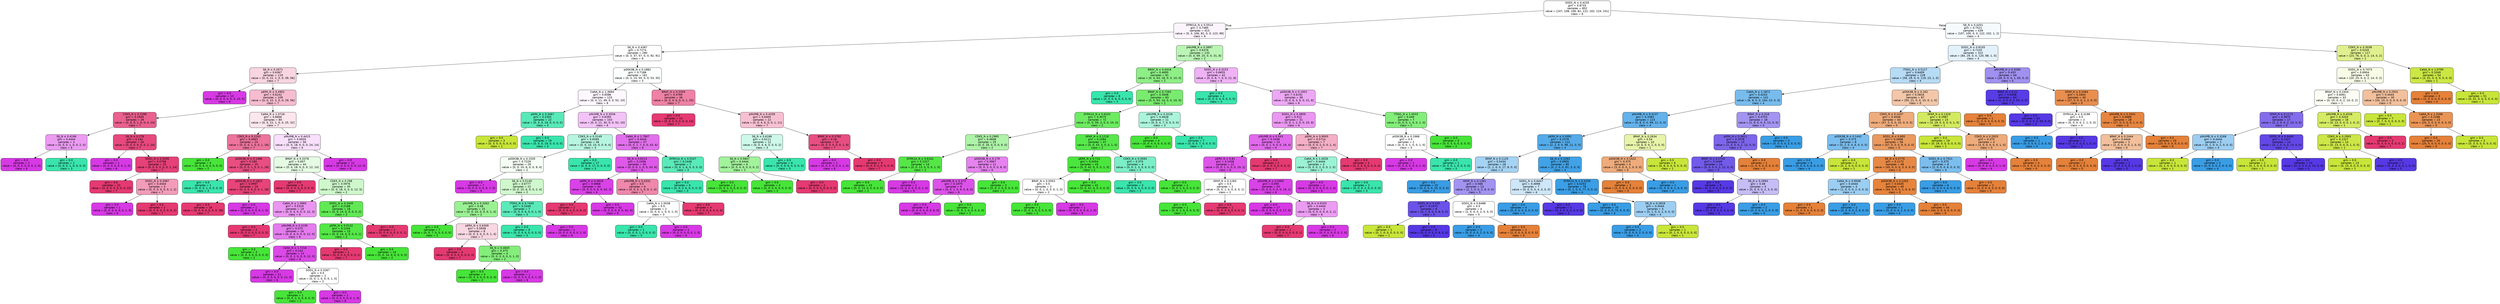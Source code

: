 digraph Tree {
node [shape=box, style="filled, rounded", color="black", fontname=helvetica] ;
edge [fontname=helvetica] ;
0 [label=<SOD1_N &le; 0.4235<br/>gini = 0.8733<br/>samples = 852<br/>value = [107, 108, 106, 82, 122, 102, 124, 101]<br/>class = 6>, fillcolor="#d739e501"] ;
1 [label=<DYRK1A_N &le; 0.5514<br/>gini = 0.7485<br/>samples = 413<br/>value = [0, 3, 106, 82, 0, 0, 123, 99]<br/>class = 6>, fillcolor="#d739e50e"] ;
0 -> 1 [labeldistance=2.5, labelangle=45, headlabel="True"] ;
2 [label=<S6_N &le; 0.4367<br/>gini = 0.7274<br/>samples = 280<br/>value = [0, 3, 37, 57, 0, 0, 92, 91]<br/>class = 6>, fillcolor="#d739e501"] ;
1 -> 2 ;
3 [label=<S6_N &le; 0.2671<br/>gini = 0.6367<br/>samples = 119<br/>value = [0, 0, 22, 2, 0, 0, 39, 56]<br/>class = 7>, fillcolor="#e5397236"] ;
2 -> 3 ;
4 [label=<gini = 0.0<br/>samples = 10<br/>value = [0, 0, 0, 0, 0, 0, 10, 0]<br/>class = 6>, fillcolor="#d739e5ff"] ;
3 -> 4 ;
5 [label=<pERK_N &le; 0.4902<br/>gini = 0.6242<br/>samples = 109<br/>value = [0, 0, 22, 2, 0, 0, 29, 56]<br/>class = 7>, fillcolor="#e5397256"] ;
3 -> 5 ;
6 [label=<CDK5_N &le; 0.2398<br/>gini = 0.2949<br/>samples = 29<br/>value = [0, 0, 0, 1, 0, 0, 4, 24]<br/>class = 7>, fillcolor="#e53972cc"] ;
5 -> 6 ;
7 [label=<S6_N &le; 0.4196<br/>gini = 0.4444<br/>samples = 3<br/>value = [0, 0, 0, 1, 0, 0, 2, 0]<br/>class = 6>, fillcolor="#d739e57f"] ;
6 -> 7 ;
8 [label=<gini = 0.0<br/>samples = 2<br/>value = [0, 0, 0, 0, 0, 0, 2, 0]<br/>class = 6>, fillcolor="#d739e5ff"] ;
7 -> 8 ;
9 [label=<gini = 0.0<br/>samples = 1<br/>value = [0, 0, 0, 1, 0, 0, 0, 0]<br/>class = 3>, fillcolor="#39e5acff"] ;
7 -> 9 ;
10 [label=<S6_N &le; 0.278<br/>gini = 0.142<br/>samples = 26<br/>value = [0, 0, 0, 0, 0, 0, 2, 24]<br/>class = 7>, fillcolor="#e53972ea"] ;
6 -> 10 ;
11 [label=<gini = 0.0<br/>samples = 1<br/>value = [0, 0, 0, 0, 0, 0, 1, 0]<br/>class = 6>, fillcolor="#d739e5ff"] ;
10 -> 11 ;
12 [label=<SOD1_N &le; 0.3295<br/>gini = 0.0768<br/>samples = 25<br/>value = [0, 0, 0, 0, 0, 0, 1, 24]<br/>class = 7>, fillcolor="#e53972f4"] ;
10 -> 12 ;
13 [label=<gini = 0.0<br/>samples = 22<br/>value = [0, 0, 0, 0, 0, 0, 0, 22]<br/>class = 7>, fillcolor="#e53972ff"] ;
12 -> 13 ;
14 [label=<SOD1_N &le; 0.3387<br/>gini = 0.4444<br/>samples = 3<br/>value = [0, 0, 0, 0, 0, 0, 1, 2]<br/>class = 7>, fillcolor="#e539727f"] ;
12 -> 14 ;
15 [label=<gini = 0.0<br/>samples = 1<br/>value = [0, 0, 0, 0, 0, 0, 1, 0]<br/>class = 6>, fillcolor="#d739e5ff"] ;
14 -> 15 ;
16 [label=<gini = 0.0<br/>samples = 2<br/>value = [0, 0, 0, 0, 0, 0, 0, 2]<br/>class = 7>, fillcolor="#e53972ff"] ;
14 -> 16 ;
17 [label=<CaNA_N &le; 1.3726<br/>gini = 0.6666<br/>samples = 80<br/>value = [0, 0, 22, 1, 0, 0, 25, 32]<br/>class = 7>, fillcolor="#e5397220"] ;
5 -> 17 ;
18 [label=<CDK5_N &le; 0.2243<br/>gini = 0.4063<br/>samples = 24<br/>value = [0, 0, 4, 1, 0, 0, 1, 18]<br/>class = 7>, fillcolor="#e53972b2"] ;
17 -> 18 ;
19 [label=<gini = 0.0<br/>samples = 4<br/>value = [0, 0, 4, 0, 0, 0, 0, 0]<br/>class = 2>, fillcolor="#47e539ff"] ;
18 -> 19 ;
20 [label=<pGSK3B_N &le; 0.1466<br/>gini = 0.185<br/>samples = 20<br/>value = [0, 0, 0, 1, 0, 0, 1, 18]<br/>class = 7>, fillcolor="#e53972e4"] ;
18 -> 20 ;
21 [label=<gini = 0.0<br/>samples = 1<br/>value = [0, 0, 0, 1, 0, 0, 0, 0]<br/>class = 3>, fillcolor="#39e5acff"] ;
20 -> 21 ;
22 [label=<pGSK3B_N &le; 0.1822<br/>gini = 0.0997<br/>samples = 19<br/>value = [0, 0, 0, 0, 0, 0, 1, 18]<br/>class = 7>, fillcolor="#e53972f1"] ;
20 -> 22 ;
23 [label=<gini = 0.0<br/>samples = 18<br/>value = [0, 0, 0, 0, 0, 0, 0, 18]<br/>class = 7>, fillcolor="#e53972ff"] ;
22 -> 23 ;
24 [label=<gini = 0.0<br/>samples = 1<br/>value = [0, 0, 0, 0, 0, 0, 1, 0]<br/>class = 6>, fillcolor="#d739e5ff"] ;
22 -> 24 ;
25 [label=<pNUMB_N &le; 0.4415<br/>gini = 0.6505<br/>samples = 56<br/>value = [0, 0, 18, 0, 0, 0, 24, 14]<br/>class = 6>, fillcolor="#d739e528"] ;
17 -> 25 ;
26 [label=<BRAF_N &le; 0.3378<br/>gini = 0.657<br/>samples = 44<br/>value = [0, 0, 18, 0, 0, 0, 12, 14]<br/>class = 2>, fillcolor="#47e53922"] ;
25 -> 26 ;
27 [label=<gini = 0.0<br/>samples = 9<br/>value = [0, 0, 0, 0, 0, 0, 0, 9]<br/>class = 7>, fillcolor="#e53972ff"] ;
26 -> 27 ;
28 [label=<CDK5_N &le; 0.298<br/>gini = 0.5976<br/>samples = 35<br/>value = [0, 0, 18, 0, 0, 0, 12, 5]<br/>class = 2>, fillcolor="#47e53943"] ;
26 -> 28 ;
29 [label=<CaNA_N &le; 1.3965<br/>gini = 0.5319<br/>samples = 19<br/>value = [0, 0, 4, 0, 0, 0, 12, 3]<br/>class = 6>, fillcolor="#d739e588"] ;
28 -> 29 ;
30 [label=<gini = 0.0<br/>samples = 3<br/>value = [0, 0, 0, 0, 0, 0, 0, 3]<br/>class = 7>, fillcolor="#e53972ff"] ;
29 -> 30 ;
31 [label=<pNUMB_N &le; 0.3195<br/>gini = 0.375<br/>samples = 16<br/>value = [0, 0, 4, 0, 0, 0, 12, 0]<br/>class = 6>, fillcolor="#d739e5aa"] ;
29 -> 31 ;
32 [label=<gini = 0.0<br/>samples = 3<br/>value = [0, 0, 3, 0, 0, 0, 0, 0]<br/>class = 2>, fillcolor="#47e539ff"] ;
31 -> 32 ;
33 [label=<CaNA_N &le; 1.7216<br/>gini = 0.142<br/>samples = 13<br/>value = [0, 0, 1, 0, 0, 0, 12, 0]<br/>class = 6>, fillcolor="#d739e5ea"] ;
31 -> 33 ;
34 [label=<gini = 0.0<br/>samples = 11<br/>value = [0, 0, 0, 0, 0, 0, 11, 0]<br/>class = 6>, fillcolor="#d739e5ff"] ;
33 -> 34 ;
35 [label=<SOD1_N &le; 0.3267<br/>gini = 0.5<br/>samples = 2<br/>value = [0, 0, 1, 0, 0, 0, 1, 0]<br/>class = 2>, fillcolor="#47e53900"] ;
33 -> 35 ;
36 [label=<gini = 0.0<br/>samples = 1<br/>value = [0, 0, 1, 0, 0, 0, 0, 0]<br/>class = 2>, fillcolor="#47e539ff"] ;
35 -> 36 ;
37 [label=<gini = 0.0<br/>samples = 1<br/>value = [0, 0, 0, 0, 0, 0, 1, 0]<br/>class = 6>, fillcolor="#d739e5ff"] ;
35 -> 37 ;
38 [label=<SOD1_N &le; 0.3445<br/>gini = 0.2188<br/>samples = 16<br/>value = [0, 0, 14, 0, 0, 0, 0, 2]<br/>class = 2>, fillcolor="#47e539db"] ;
28 -> 38 ;
39 [label=<pERK_N &le; 0.5132<br/>gini = 0.1244<br/>samples = 15<br/>value = [0, 0, 14, 0, 0, 0, 0, 1]<br/>class = 2>, fillcolor="#47e539ed"] ;
38 -> 39 ;
40 [label=<gini = 0.0<br/>samples = 1<br/>value = [0, 0, 0, 0, 0, 0, 0, 1]<br/>class = 7>, fillcolor="#e53972ff"] ;
39 -> 40 ;
41 [label=<gini = 0.0<br/>samples = 14<br/>value = [0, 0, 14, 0, 0, 0, 0, 0]<br/>class = 2>, fillcolor="#47e539ff"] ;
39 -> 41 ;
42 [label=<gini = 0.0<br/>samples = 1<br/>value = [0, 0, 0, 0, 0, 0, 0, 1]<br/>class = 7>, fillcolor="#e53972ff"] ;
38 -> 42 ;
43 [label=<gini = 0.0<br/>samples = 12<br/>value = [0, 0, 0, 0, 0, 0, 12, 0]<br/>class = 6>, fillcolor="#d739e5ff"] ;
25 -> 43 ;
44 [label=<pGSK3B_N &le; 0.1882<br/>gini = 0.7186<br/>samples = 161<br/>value = [0, 3, 15, 55, 0, 0, 53, 35]<br/>class = 3>, fillcolor="#39e5ac05"] ;
2 -> 44 ;
45 [label=<CaNA_N &le; 1.3694<br/>gini = 0.6586<br/>samples = 125<br/>value = [0, 3, 11, 49, 0, 0, 52, 10]<br/>class = 6>, fillcolor="#d739e50a"] ;
44 -> 45 ;
46 [label=<pERK_N &le; 0.3467<br/>gini = 0.2355<br/>samples = 22<br/>value = [0, 3, 0, 19, 0, 0, 0, 0]<br/>class = 3>, fillcolor="#39e5acd7"] ;
45 -> 46 ;
47 [label=<gini = 0.0<br/>samples = 3<br/>value = [0, 3, 0, 0, 0, 0, 0, 0]<br/>class = 1>, fillcolor="#c8e539ff"] ;
46 -> 47 ;
48 [label=<gini = 0.0<br/>samples = 19<br/>value = [0, 0, 0, 19, 0, 0, 0, 0]<br/>class = 3>, fillcolor="#39e5acff"] ;
46 -> 48 ;
49 [label=<pNUMB_N &le; 0.3556<br/>gini = 0.6395<br/>samples = 103<br/>value = [0, 0, 11, 30, 0, 0, 52, 10]<br/>class = 6>, fillcolor="#d739e54d"] ;
45 -> 49 ;
50 [label=<CDK5_N &le; 0.3149<br/>gini = 0.6569<br/>samples = 46<br/>value = [0, 0, 10, 23, 0, 0, 9, 4]<br/>class = 3>, fillcolor="#39e5ac5c"] ;
49 -> 50 ;
51 [label=<pGSK3B_N &le; 0.1535<br/>gini = 0.7229<br/>samples = 29<br/>value = [0, 0, 10, 6, 0, 0, 9, 4]<br/>class = 2>, fillcolor="#47e5390d"] ;
50 -> 51 ;
52 [label=<gini = 0.0<br/>samples = 7<br/>value = [0, 0, 0, 0, 0, 0, 7, 0]<br/>class = 6>, fillcolor="#d739e5ff"] ;
51 -> 52 ;
53 [label=<S6_N &le; 0.5149<br/>gini = 0.6777<br/>samples = 22<br/>value = [0, 0, 10, 6, 0, 0, 2, 4]<br/>class = 2>, fillcolor="#47e53940"] ;
51 -> 53 ;
54 [label=<pNUMB_N &le; 0.3262<br/>gini = 0.48<br/>samples = 15<br/>value = [0, 0, 10, 0, 0, 0, 1, 4]<br/>class = 2>, fillcolor="#47e5398b"] ;
53 -> 54 ;
55 [label=<gini = 0.0<br/>samples = 7<br/>value = [0, 0, 7, 0, 0, 0, 0, 0]<br/>class = 2>, fillcolor="#47e539ff"] ;
54 -> 55 ;
56 [label=<pERK_N &le; 0.6309<br/>gini = 0.5938<br/>samples = 8<br/>value = [0, 0, 3, 0, 0, 0, 1, 4]<br/>class = 7>, fillcolor="#e5397233"] ;
54 -> 56 ;
57 [label=<gini = 0.0<br/>samples = 4<br/>value = [0, 0, 0, 0, 0, 0, 0, 4]<br/>class = 7>, fillcolor="#e53972ff"] ;
56 -> 57 ;
58 [label=<S6_N &le; 0.4845<br/>gini = 0.375<br/>samples = 4<br/>value = [0, 0, 3, 0, 0, 0, 1, 0]<br/>class = 2>, fillcolor="#47e539aa"] ;
56 -> 58 ;
59 [label=<gini = 0.0<br/>samples = 3<br/>value = [0, 0, 3, 0, 0, 0, 0, 0]<br/>class = 2>, fillcolor="#47e539ff"] ;
58 -> 59 ;
60 [label=<gini = 0.0<br/>samples = 1<br/>value = [0, 0, 0, 0, 0, 0, 1, 0]<br/>class = 6>, fillcolor="#d739e5ff"] ;
58 -> 60 ;
61 [label=<ITSN1_N &le; 0.7445<br/>gini = 0.2449<br/>samples = 7<br/>value = [0, 0, 0, 6, 0, 0, 1, 0]<br/>class = 3>, fillcolor="#39e5acd4"] ;
53 -> 61 ;
62 [label=<gini = 0.0<br/>samples = 6<br/>value = [0, 0, 0, 6, 0, 0, 0, 0]<br/>class = 3>, fillcolor="#39e5acff"] ;
61 -> 62 ;
63 [label=<gini = 0.0<br/>samples = 1<br/>value = [0, 0, 0, 0, 0, 0, 1, 0]<br/>class = 6>, fillcolor="#d739e5ff"] ;
61 -> 63 ;
64 [label=<gini = 0.0<br/>samples = 17<br/>value = [0, 0, 0, 17, 0, 0, 0, 0]<br/>class = 3>, fillcolor="#39e5acff"] ;
50 -> 64 ;
65 [label=<CaNA_N &le; 1.7867<br/>gini = 0.4044<br/>samples = 57<br/>value = [0, 0, 1, 7, 0, 0, 43, 6]<br/>class = 6>, fillcolor="#d739e5b8"] ;
49 -> 65 ;
66 [label=<S6_N &le; 0.6214<br/>gini = 0.2456<br/>samples = 50<br/>value = [0, 0, 0, 1, 0, 0, 43, 6]<br/>class = 6>, fillcolor="#d739e5d6"] ;
65 -> 66 ;
67 [label=<pERK_N &le; 0.4819<br/>gini = 0.0868<br/>samples = 44<br/>value = [0, 0, 0, 0, 0, 0, 42, 2]<br/>class = 6>, fillcolor="#d739e5f3"] ;
66 -> 67 ;
68 [label=<gini = 0.0<br/>samples = 2<br/>value = [0, 0, 0, 0, 0, 0, 0, 2]<br/>class = 7>, fillcolor="#e53972ff"] ;
67 -> 68 ;
69 [label=<gini = 0.0<br/>samples = 42<br/>value = [0, 0, 0, 0, 0, 0, 42, 0]<br/>class = 6>, fillcolor="#d739e5ff"] ;
67 -> 69 ;
70 [label=<pNUMB_N &le; 0.4332<br/>gini = 0.5<br/>samples = 6<br/>value = [0, 0, 0, 1, 0, 0, 1, 4]<br/>class = 7>, fillcolor="#e5397299"] ;
66 -> 70 ;
71 [label=<CaNA_N &le; 1.5038<br/>gini = 0.5<br/>samples = 2<br/>value = [0, 0, 0, 1, 0, 0, 1, 0]<br/>class = 3>, fillcolor="#39e5ac00"] ;
70 -> 71 ;
72 [label=<gini = 0.0<br/>samples = 1<br/>value = [0, 0, 0, 1, 0, 0, 0, 0]<br/>class = 3>, fillcolor="#39e5acff"] ;
71 -> 72 ;
73 [label=<gini = 0.0<br/>samples = 1<br/>value = [0, 0, 0, 0, 0, 0, 1, 0]<br/>class = 6>, fillcolor="#d739e5ff"] ;
71 -> 73 ;
74 [label=<gini = 0.0<br/>samples = 4<br/>value = [0, 0, 0, 0, 0, 0, 0, 4]<br/>class = 7>, fillcolor="#e53972ff"] ;
70 -> 74 ;
75 [label=<DYRK1A_N &le; 0.5247<br/>gini = 0.2449<br/>samples = 7<br/>value = [0, 0, 1, 6, 0, 0, 0, 0]<br/>class = 3>, fillcolor="#39e5acd4"] ;
65 -> 75 ;
76 [label=<gini = 0.0<br/>samples = 6<br/>value = [0, 0, 0, 6, 0, 0, 0, 0]<br/>class = 3>, fillcolor="#39e5acff"] ;
75 -> 76 ;
77 [label=<gini = 0.0<br/>samples = 1<br/>value = [0, 0, 1, 0, 0, 0, 0, 0]<br/>class = 2>, fillcolor="#47e539ff"] ;
75 -> 77 ;
78 [label=<BRAF_N &le; 0.3359<br/>gini = 0.4769<br/>samples = 36<br/>value = [0, 0, 4, 6, 0, 0, 1, 25]<br/>class = 7>, fillcolor="#e53972a2"] ;
44 -> 78 ;
79 [label=<gini = 0.0<br/>samples = 14<br/>value = [0, 0, 0, 0, 0, 0, 0, 14]<br/>class = 7>, fillcolor="#e53972ff"] ;
78 -> 79 ;
80 [label=<pNUMB_N &le; 0.4258<br/>gini = 0.6405<br/>samples = 22<br/>value = [0, 0, 4, 6, 0, 0, 1, 11]<br/>class = 7>, fillcolor="#e5397250"] ;
78 -> 80 ;
81 [label=<S6_N &le; 0.6186<br/>gini = 0.6111<br/>samples = 12<br/>value = [0, 0, 4, 6, 0, 0, 0, 2]<br/>class = 3>, fillcolor="#39e5ac40"] ;
80 -> 81 ;
82 [label=<S6_N &le; 0.5847<br/>gini = 0.4444<br/>samples = 6<br/>value = [0, 0, 4, 0, 0, 0, 0, 2]<br/>class = 2>, fillcolor="#47e5397f"] ;
81 -> 82 ;
83 [label=<gini = 0.0<br/>samples = 4<br/>value = [0, 0, 4, 0, 0, 0, 0, 0]<br/>class = 2>, fillcolor="#47e539ff"] ;
82 -> 83 ;
84 [label=<gini = 0.0<br/>samples = 2<br/>value = [0, 0, 0, 0, 0, 0, 0, 2]<br/>class = 7>, fillcolor="#e53972ff"] ;
82 -> 84 ;
85 [label=<gini = 0.0<br/>samples = 6<br/>value = [0, 0, 0, 6, 0, 0, 0, 0]<br/>class = 3>, fillcolor="#39e5acff"] ;
81 -> 85 ;
86 [label=<BRAF_N &le; 0.3782<br/>gini = 0.18<br/>samples = 10<br/>value = [0, 0, 0, 0, 0, 0, 1, 9]<br/>class = 7>, fillcolor="#e53972e3"] ;
80 -> 86 ;
87 [label=<gini = 0.0<br/>samples = 1<br/>value = [0, 0, 0, 0, 0, 0, 1, 0]<br/>class = 6>, fillcolor="#d739e5ff"] ;
86 -> 87 ;
88 [label=<gini = 0.0<br/>samples = 9<br/>value = [0, 0, 0, 0, 0, 0, 0, 9]<br/>class = 7>, fillcolor="#e53972ff"] ;
86 -> 88 ;
89 [label=<pNUMB_N &le; 0.3897<br/>gini = 0.6376<br/>samples = 133<br/>value = [0, 0, 69, 25, 0, 0, 31, 8]<br/>class = 2>, fillcolor="#47e5395f"] ;
1 -> 89 ;
90 [label=<BRAF_N &le; 0.4418<br/>gini = 0.4695<br/>samples = 91<br/>value = [0, 0, 63, 18, 0, 0, 10, 0]<br/>class = 2>, fillcolor="#47e5399d"] ;
89 -> 90 ;
91 [label=<gini = 0.0<br/>samples = 8<br/>value = [0, 0, 0, 8, 0, 0, 0, 0]<br/>class = 3>, fillcolor="#39e5acff"] ;
90 -> 91 ;
92 [label=<BRAF_N &le; 0.7265<br/>gini = 0.3948<br/>samples = 83<br/>value = [0, 0, 63, 10, 0, 0, 10, 0]<br/>class = 2>, fillcolor="#47e539b9"] ;
90 -> 92 ;
93 [label=<DYRK1A_N &le; 0.6202<br/>gini = 0.3075<br/>samples = 72<br/>value = [0, 0, 59, 3, 0, 0, 10, 0]<br/>class = 2>, fillcolor="#47e539ca"] ;
92 -> 93 ;
94 [label=<CDK5_N &le; 0.2985<br/>gini = 0.4608<br/>samples = 25<br/>value = [0, 0, 16, 0, 0, 0, 9, 0]<br/>class = 2>, fillcolor="#47e53970"] ;
93 -> 94 ;
95 [label=<DYRK1A_N &le; 0.6161<br/>gini = 0.1327<br/>samples = 14<br/>value = [0, 0, 13, 0, 0, 0, 1, 0]<br/>class = 2>, fillcolor="#47e539eb"] ;
94 -> 95 ;
96 [label=<gini = 0.0<br/>samples = 13<br/>value = [0, 0, 13, 0, 0, 0, 0, 0]<br/>class = 2>, fillcolor="#47e539ff"] ;
95 -> 96 ;
97 [label=<gini = 0.0<br/>samples = 1<br/>value = [0, 0, 0, 0, 0, 0, 1, 0]<br/>class = 6>, fillcolor="#d739e5ff"] ;
95 -> 97 ;
98 [label=<pGSK3B_N &le; 0.179<br/>gini = 0.3967<br/>samples = 11<br/>value = [0, 0, 3, 0, 0, 0, 8, 0]<br/>class = 6>, fillcolor="#d739e59f"] ;
94 -> 98 ;
99 [label=<pNUMB_N &le; 0.373<br/>gini = 0.1975<br/>samples = 9<br/>value = [0, 0, 1, 0, 0, 0, 8, 0]<br/>class = 6>, fillcolor="#d739e5df"] ;
98 -> 99 ;
100 [label=<gini = 0.0<br/>samples = 8<br/>value = [0, 0, 0, 0, 0, 0, 8, 0]<br/>class = 6>, fillcolor="#d739e5ff"] ;
99 -> 100 ;
101 [label=<gini = 0.0<br/>samples = 1<br/>value = [0, 0, 1, 0, 0, 0, 0, 0]<br/>class = 2>, fillcolor="#47e539ff"] ;
99 -> 101 ;
102 [label=<gini = 0.0<br/>samples = 2<br/>value = [0, 0, 2, 0, 0, 0, 0, 0]<br/>class = 2>, fillcolor="#47e539ff"] ;
98 -> 102 ;
103 [label=<GFAP_N &le; 0.1218<br/>gini = 0.1584<br/>samples = 47<br/>value = [0, 0, 43, 3, 0, 0, 1, 0]<br/>class = 2>, fillcolor="#47e539e8"] ;
93 -> 103 ;
104 [label=<pERK_N &le; 0.712<br/>gini = 0.0454<br/>samples = 43<br/>value = [0, 0, 42, 0, 0, 0, 1, 0]<br/>class = 2>, fillcolor="#47e539f9"] ;
103 -> 104 ;
105 [label=<BRAF_N &le; 0.5053<br/>gini = 0.5<br/>samples = 2<br/>value = [0, 0, 1, 0, 0, 0, 1, 0]<br/>class = 2>, fillcolor="#47e53900"] ;
104 -> 105 ;
106 [label=<gini = 0.0<br/>samples = 1<br/>value = [0, 0, 1, 0, 0, 0, 0, 0]<br/>class = 2>, fillcolor="#47e539ff"] ;
105 -> 106 ;
107 [label=<gini = 0.0<br/>samples = 1<br/>value = [0, 0, 0, 0, 0, 0, 1, 0]<br/>class = 6>, fillcolor="#d739e5ff"] ;
105 -> 107 ;
108 [label=<gini = 0.0<br/>samples = 41<br/>value = [0, 0, 41, 0, 0, 0, 0, 0]<br/>class = 2>, fillcolor="#47e539ff"] ;
104 -> 108 ;
109 [label=<CDK5_N &le; 0.3093<br/>gini = 0.375<br/>samples = 4<br/>value = [0, 0, 1, 3, 0, 0, 0, 0]<br/>class = 3>, fillcolor="#39e5acaa"] ;
103 -> 109 ;
110 [label=<gini = 0.0<br/>samples = 3<br/>value = [0, 0, 0, 3, 0, 0, 0, 0]<br/>class = 3>, fillcolor="#39e5acff"] ;
109 -> 110 ;
111 [label=<gini = 0.0<br/>samples = 1<br/>value = [0, 0, 1, 0, 0, 0, 0, 0]<br/>class = 2>, fillcolor="#47e539ff"] ;
109 -> 111 ;
112 [label=<pNUMB_N &le; 0.3226<br/>gini = 0.4628<br/>samples = 11<br/>value = [0, 0, 4, 7, 0, 0, 0, 0]<br/>class = 3>, fillcolor="#39e5ac6d"] ;
92 -> 112 ;
113 [label=<gini = 0.0<br/>samples = 4<br/>value = [0, 0, 4, 0, 0, 0, 0, 0]<br/>class = 2>, fillcolor="#47e539ff"] ;
112 -> 113 ;
114 [label=<gini = 0.0<br/>samples = 7<br/>value = [0, 0, 0, 7, 0, 0, 0, 0]<br/>class = 3>, fillcolor="#39e5acff"] ;
112 -> 114 ;
115 [label=<SOD1_N &le; 0.3153<br/>gini = 0.6655<br/>samples = 42<br/>value = [0, 0, 6, 7, 0, 0, 21, 8]<br/>class = 6>, fillcolor="#d739e562"] ;
89 -> 115 ;
116 [label=<gini = 0.0<br/>samples = 4<br/>value = [0, 0, 0, 4, 0, 0, 0, 0]<br/>class = 3>, fillcolor="#39e5acff"] ;
115 -> 116 ;
117 [label=<pGSK3B_N &le; 0.1952<br/>gini = 0.6191<br/>samples = 38<br/>value = [0, 0, 6, 3, 0, 0, 21, 8]<br/>class = 6>, fillcolor="#d739e56f"] ;
115 -> 117 ;
118 [label=<SOD1_N &le; 0.3859<br/>gini = 0.512<br/>samples = 31<br/>value = [0, 0, 1, 2, 0, 0, 20, 8]<br/>class = 6>, fillcolor="#d739e585"] ;
117 -> 118 ;
119 [label=<pNUMB_N &le; 0.543<br/>gini = 0.3438<br/>samples = 24<br/>value = [0, 0, 1, 0, 0, 0, 19, 4]<br/>class = 6>, fillcolor="#d739e5bf"] ;
118 -> 119 ;
120 [label=<pERK_N &le; 0.81<br/>gini = 0.2438<br/>samples = 22<br/>value = [0, 0, 1, 0, 0, 0, 19, 2]<br/>class = 6>, fillcolor="#d739e5d9"] ;
119 -> 120 ;
121 [label=<GFAP_N &le; 0.1283<br/>gini = 0.5<br/>samples = 2<br/>value = [0, 0, 1, 0, 0, 0, 0, 1]<br/>class = 2>, fillcolor="#47e53900"] ;
120 -> 121 ;
122 [label=<gini = 0.0<br/>samples = 1<br/>value = [0, 0, 1, 0, 0, 0, 0, 0]<br/>class = 2>, fillcolor="#47e539ff"] ;
121 -> 122 ;
123 [label=<gini = 0.0<br/>samples = 1<br/>value = [0, 0, 0, 0, 0, 0, 0, 1]<br/>class = 7>, fillcolor="#e53972ff"] ;
121 -> 123 ;
124 [label=<pNUMB_N &le; 0.5065<br/>gini = 0.095<br/>samples = 20<br/>value = [0, 0, 0, 0, 0, 0, 19, 1]<br/>class = 6>, fillcolor="#d739e5f2"] ;
120 -> 124 ;
125 [label=<gini = 0.0<br/>samples = 17<br/>value = [0, 0, 0, 0, 0, 0, 17, 0]<br/>class = 6>, fillcolor="#d739e5ff"] ;
124 -> 125 ;
126 [label=<S6_N &le; 0.5103<br/>gini = 0.4444<br/>samples = 3<br/>value = [0, 0, 0, 0, 0, 0, 2, 1]<br/>class = 6>, fillcolor="#d739e57f"] ;
124 -> 126 ;
127 [label=<gini = 0.0<br/>samples = 1<br/>value = [0, 0, 0, 0, 0, 0, 0, 1]<br/>class = 7>, fillcolor="#e53972ff"] ;
126 -> 127 ;
128 [label=<gini = 0.0<br/>samples = 2<br/>value = [0, 0, 0, 0, 0, 0, 2, 0]<br/>class = 6>, fillcolor="#d739e5ff"] ;
126 -> 128 ;
129 [label=<gini = 0.0<br/>samples = 2<br/>value = [0, 0, 0, 0, 0, 0, 0, 2]<br/>class = 7>, fillcolor="#e53972ff"] ;
119 -> 129 ;
130 [label=<pERK_N &le; 0.9005<br/>gini = 0.5714<br/>samples = 7<br/>value = [0, 0, 0, 2, 0, 0, 1, 4]<br/>class = 7>, fillcolor="#e5397266"] ;
118 -> 130 ;
131 [label=<CaNA_N &le; 1.4526<br/>gini = 0.4444<br/>samples = 3<br/>value = [0, 0, 0, 2, 0, 0, 1, 0]<br/>class = 3>, fillcolor="#39e5ac7f"] ;
130 -> 131 ;
132 [label=<gini = 0.0<br/>samples = 1<br/>value = [0, 0, 0, 0, 0, 0, 1, 0]<br/>class = 6>, fillcolor="#d739e5ff"] ;
131 -> 132 ;
133 [label=<gini = 0.0<br/>samples = 2<br/>value = [0, 0, 0, 2, 0, 0, 0, 0]<br/>class = 3>, fillcolor="#39e5acff"] ;
131 -> 133 ;
134 [label=<gini = 0.0<br/>samples = 4<br/>value = [0, 0, 0, 0, 0, 0, 0, 4]<br/>class = 7>, fillcolor="#e53972ff"] ;
130 -> 134 ;
135 [label=<ITSN1_N &le; 1.0033<br/>gini = 0.449<br/>samples = 7<br/>value = [0, 0, 5, 1, 0, 0, 1, 0]<br/>class = 2>, fillcolor="#47e539aa"] ;
117 -> 135 ;
136 [label=<pGSK3B_N &le; 0.1968<br/>gini = 0.5<br/>samples = 2<br/>value = [0, 0, 0, 1, 0, 0, 1, 0]<br/>class = 3>, fillcolor="#39e5ac00"] ;
135 -> 136 ;
137 [label=<gini = 0.0<br/>samples = 1<br/>value = [0, 0, 0, 0, 0, 0, 1, 0]<br/>class = 6>, fillcolor="#d739e5ff"] ;
136 -> 137 ;
138 [label=<gini = 0.0<br/>samples = 1<br/>value = [0, 0, 0, 1, 0, 0, 0, 0]<br/>class = 3>, fillcolor="#39e5acff"] ;
136 -> 138 ;
139 [label=<gini = 0.0<br/>samples = 5<br/>value = [0, 0, 5, 0, 0, 0, 0, 0]<br/>class = 2>, fillcolor="#47e539ff"] ;
135 -> 139 ;
140 [label=<S6_N &le; 0.4201<br/>gini = 0.7521<br/>samples = 439<br/>value = [107, 105, 0, 0, 122, 102, 1, 2]<br/>class = 4>, fillcolor="#399de50c"] ;
0 -> 140 [labeldistance=2.5, labelangle=-45, headlabel="False"] ;
141 [label=<SOD1_N &le; 0.8105<br/>gini = 0.7103<br/>samples = 322<br/>value = [84, 29, 0, 0, 120, 88, 1, 0]<br/>class = 4>, fillcolor="#399de523"] ;
140 -> 141 ;
142 [label=<ITSN1_N &le; 0.5127<br/>gini = 0.6409<br/>samples = 228<br/>value = [56, 29, 0, 0, 119, 23, 1, 0]<br/>class = 4>, fillcolor="#399de55d"] ;
141 -> 142 ;
143 [label=<CaNA_N &le; 1.1872<br/>gini = 0.4243<br/>samples = 141<br/>value = [6, 8, 0, 0, 104, 23, 0, 0]<br/>class = 4>, fillcolor="#399de5af"] ;
142 -> 143 ;
144 [label=<pNUMB_N &le; 0.4137<br/>gini = 0.3383<br/>samples = 123<br/>value = [5, 8, 0, 0, 99, 11, 0, 0]<br/>class = 4>, fillcolor="#399de5c8"] ;
143 -> 144 ;
145 [label=<pERK_N &le; 0.3091<br/>gini = 0.2378<br/>samples = 113<br/>value = [2, 2, 0, 0, 98, 11, 0, 0]<br/>class = 4>, fillcolor="#399de5da"] ;
144 -> 145 ;
146 [label=<GFAP_N &le; 0.1125<br/>gini = 0.5434<br/>samples = 28<br/>value = [2, 1, 0, 0, 17, 8, 0, 0]<br/>class = 4>, fillcolor="#399de573"] ;
145 -> 146 ;
147 [label=<gini = 0.0<br/>samples = 15<br/>value = [0, 0, 0, 0, 15, 0, 0, 0]<br/>class = 4>, fillcolor="#399de5ff"] ;
146 -> 147 ;
148 [label=<GFAP_N &le; 0.1301<br/>gini = 0.568<br/>samples = 13<br/>value = [2, 1, 0, 0, 2, 8, 0, 0]<br/>class = 5>, fillcolor="#5639e58b"] ;
146 -> 148 ;
149 [label=<SOD1_N &le; 0.435<br/>gini = 0.1975<br/>samples = 9<br/>value = [0, 1, 0, 0, 0, 8, 0, 0]<br/>class = 5>, fillcolor="#5639e5df"] ;
148 -> 149 ;
150 [label=<gini = 0.0<br/>samples = 1<br/>value = [0, 1, 0, 0, 0, 0, 0, 0]<br/>class = 1>, fillcolor="#c8e539ff"] ;
149 -> 150 ;
151 [label=<gini = 0.0<br/>samples = 8<br/>value = [0, 0, 0, 0, 0, 8, 0, 0]<br/>class = 5>, fillcolor="#5639e5ff"] ;
149 -> 151 ;
152 [label=<SOD1_N &le; 0.6488<br/>gini = 0.5<br/>samples = 4<br/>value = [2, 0, 0, 0, 2, 0, 0, 0]<br/>class = 0>, fillcolor="#e5813900"] ;
148 -> 152 ;
153 [label=<gini = 0.0<br/>samples = 2<br/>value = [0, 0, 0, 0, 2, 0, 0, 0]<br/>class = 4>, fillcolor="#399de5ff"] ;
152 -> 153 ;
154 [label=<gini = 0.0<br/>samples = 2<br/>value = [2, 0, 0, 0, 0, 0, 0, 0]<br/>class = 0>, fillcolor="#e58139ff"] ;
152 -> 154 ;
155 [label=<S6_N &le; 0.2263<br/>gini = 0.0905<br/>samples = 85<br/>value = [0, 1, 0, 0, 81, 3, 0, 0]<br/>class = 4>, fillcolor="#399de5f3"] ;
145 -> 155 ;
156 [label=<SOD1_N &le; 0.6447<br/>gini = 0.4898<br/>samples = 7<br/>value = [0, 0, 0, 0, 4, 3, 0, 0]<br/>class = 4>, fillcolor="#399de540"] ;
155 -> 156 ;
157 [label=<gini = 0.0<br/>samples = 4<br/>value = [0, 0, 0, 0, 4, 0, 0, 0]<br/>class = 4>, fillcolor="#399de5ff"] ;
156 -> 157 ;
158 [label=<gini = 0.0<br/>samples = 3<br/>value = [0, 0, 0, 0, 0, 3, 0, 0]<br/>class = 5>, fillcolor="#5639e5ff"] ;
156 -> 158 ;
159 [label=<DYRK1A_N &le; 0.3339<br/>gini = 0.0253<br/>samples = 78<br/>value = [0, 1, 0, 0, 77, 0, 0, 0]<br/>class = 4>, fillcolor="#399de5fc"] ;
155 -> 159 ;
160 [label=<gini = 0.0<br/>samples = 75<br/>value = [0, 0, 0, 0, 75, 0, 0, 0]<br/>class = 4>, fillcolor="#399de5ff"] ;
159 -> 160 ;
161 [label=<S6_N &le; 0.2818<br/>gini = 0.4444<br/>samples = 3<br/>value = [0, 1, 0, 0, 2, 0, 0, 0]<br/>class = 4>, fillcolor="#399de57f"] ;
159 -> 161 ;
162 [label=<gini = 0.0<br/>samples = 2<br/>value = [0, 0, 0, 0, 2, 0, 0, 0]<br/>class = 4>, fillcolor="#399de5ff"] ;
161 -> 162 ;
163 [label=<gini = 0.0<br/>samples = 1<br/>value = [0, 1, 0, 0, 0, 0, 0, 0]<br/>class = 1>, fillcolor="#c8e539ff"] ;
161 -> 163 ;
164 [label=<BRAF_N &le; 0.2634<br/>gini = 0.54<br/>samples = 10<br/>value = [3, 6, 0, 0, 1, 0, 0, 0]<br/>class = 1>, fillcolor="#c8e5396d"] ;
144 -> 164 ;
165 [label=<pGSK3B_N &le; 0.1522<br/>gini = 0.375<br/>samples = 4<br/>value = [3, 0, 0, 0, 1, 0, 0, 0]<br/>class = 0>, fillcolor="#e58139aa"] ;
164 -> 165 ;
166 [label=<gini = 0.0<br/>samples = 3<br/>value = [3, 0, 0, 0, 0, 0, 0, 0]<br/>class = 0>, fillcolor="#e58139ff"] ;
165 -> 166 ;
167 [label=<gini = 0.0<br/>samples = 1<br/>value = [0, 0, 0, 0, 1, 0, 0, 0]<br/>class = 4>, fillcolor="#399de5ff"] ;
165 -> 167 ;
168 [label=<gini = 0.0<br/>samples = 6<br/>value = [0, 6, 0, 0, 0, 0, 0, 0]<br/>class = 1>, fillcolor="#c8e539ff"] ;
164 -> 168 ;
169 [label=<BRAF_N &le; 0.318<br/>gini = 0.4753<br/>samples = 18<br/>value = [1, 0, 0, 0, 5, 12, 0, 0]<br/>class = 5>, fillcolor="#5639e589"] ;
143 -> 169 ;
170 [label=<pERK_N &le; 0.3611<br/>gini = 0.3378<br/>samples = 15<br/>value = [1, 0, 0, 0, 2, 12, 0, 0]<br/>class = 5>, fillcolor="#5639e5c4"] ;
169 -> 170 ;
171 [label=<BRAF_N &le; 0.2725<br/>gini = 0.2449<br/>samples = 14<br/>value = [0, 0, 0, 0, 2, 12, 0, 0]<br/>class = 5>, fillcolor="#5639e5d4"] ;
170 -> 171 ;
172 [label=<gini = 0.0<br/>samples = 9<br/>value = [0, 0, 0, 0, 0, 9, 0, 0]<br/>class = 5>, fillcolor="#5639e5ff"] ;
171 -> 172 ;
173 [label=<S6_N &le; 0.2994<br/>gini = 0.48<br/>samples = 5<br/>value = [0, 0, 0, 0, 2, 3, 0, 0]<br/>class = 5>, fillcolor="#5639e555"] ;
171 -> 173 ;
174 [label=<gini = 0.0<br/>samples = 3<br/>value = [0, 0, 0, 0, 0, 3, 0, 0]<br/>class = 5>, fillcolor="#5639e5ff"] ;
173 -> 174 ;
175 [label=<gini = 0.0<br/>samples = 2<br/>value = [0, 0, 0, 0, 2, 0, 0, 0]<br/>class = 4>, fillcolor="#399de5ff"] ;
173 -> 175 ;
176 [label=<gini = 0.0<br/>samples = 1<br/>value = [1, 0, 0, 0, 0, 0, 0, 0]<br/>class = 0>, fillcolor="#e58139ff"] ;
170 -> 176 ;
177 [label=<gini = 0.0<br/>samples = 3<br/>value = [0, 0, 0, 0, 3, 0, 0, 0]<br/>class = 4>, fillcolor="#399de5ff"] ;
169 -> 177 ;
178 [label=<pGSK3B_N &le; 0.162<br/>gini = 0.5816<br/>samples = 87<br/>value = [50, 21, 0, 0, 15, 0, 1, 0]<br/>class = 0>, fillcolor="#e5813970"] ;
142 -> 178 ;
179 [label=<CDK5_N &le; 0.2437<br/>gini = 0.4048<br/>samples = 64<br/>value = [47, 2, 0, 0, 15, 0, 0, 0]<br/>class = 0>, fillcolor="#e58139a7"] ;
178 -> 179 ;
180 [label=<pGSK3B_N &le; 0.1442<br/>gini = 0.375<br/>samples = 8<br/>value = [0, 2, 0, 0, 6, 0, 0, 0]<br/>class = 4>, fillcolor="#399de5aa"] ;
179 -> 180 ;
181 [label=<gini = 0.0<br/>samples = 6<br/>value = [0, 0, 0, 0, 6, 0, 0, 0]<br/>class = 4>, fillcolor="#399de5ff"] ;
180 -> 181 ;
182 [label=<gini = 0.0<br/>samples = 2<br/>value = [0, 2, 0, 0, 0, 0, 0, 0]<br/>class = 1>, fillcolor="#c8e539ff"] ;
180 -> 182 ;
183 [label=<SOD1_N &le; 0.695<br/>gini = 0.2698<br/>samples = 56<br/>value = [47, 0, 0, 0, 9, 0, 0, 0]<br/>class = 0>, fillcolor="#e58139ce"] ;
179 -> 183 ;
184 [label=<S6_N &le; 0.2776<br/>gini = 0.1172<br/>samples = 48<br/>value = [45, 0, 0, 0, 3, 0, 0, 0]<br/>class = 0>, fillcolor="#e58139ee"] ;
183 -> 184 ;
185 [label=<CaNA_N &le; 0.9508<br/>gini = 0.4444<br/>samples = 3<br/>value = [1, 0, 0, 0, 2, 0, 0, 0]<br/>class = 4>, fillcolor="#399de57f"] ;
184 -> 185 ;
186 [label=<gini = 0.0<br/>samples = 1<br/>value = [1, 0, 0, 0, 0, 0, 0, 0]<br/>class = 0>, fillcolor="#e58139ff"] ;
185 -> 186 ;
187 [label=<gini = 0.0<br/>samples = 2<br/>value = [0, 0, 0, 0, 2, 0, 0, 0]<br/>class = 4>, fillcolor="#399de5ff"] ;
185 -> 187 ;
188 [label=<pGSK3B_N &le; 0.1203<br/>gini = 0.0435<br/>samples = 45<br/>value = [44, 0, 0, 0, 1, 0, 0, 0]<br/>class = 0>, fillcolor="#e58139f9"] ;
184 -> 188 ;
189 [label=<gini = 0.0<br/>samples = 1<br/>value = [0, 0, 0, 0, 1, 0, 0, 0]<br/>class = 4>, fillcolor="#399de5ff"] ;
188 -> 189 ;
190 [label=<gini = 0.0<br/>samples = 44<br/>value = [44, 0, 0, 0, 0, 0, 0, 0]<br/>class = 0>, fillcolor="#e58139ff"] ;
188 -> 190 ;
191 [label=<SOD1_N &le; 0.7521<br/>gini = 0.375<br/>samples = 8<br/>value = [2, 0, 0, 0, 6, 0, 0, 0]<br/>class = 4>, fillcolor="#399de5aa"] ;
183 -> 191 ;
192 [label=<gini = 0.0<br/>samples = 6<br/>value = [0, 0, 0, 0, 6, 0, 0, 0]<br/>class = 4>, fillcolor="#399de5ff"] ;
191 -> 192 ;
193 [label=<gini = 0.0<br/>samples = 2<br/>value = [2, 0, 0, 0, 0, 0, 0, 0]<br/>class = 0>, fillcolor="#e58139ff"] ;
191 -> 193 ;
194 [label=<GFAP_N &le; 0.1329<br/>gini = 0.2987<br/>samples = 23<br/>value = [3, 19, 0, 0, 0, 0, 1, 0]<br/>class = 1>, fillcolor="#c8e539cc"] ;
178 -> 194 ;
195 [label=<gini = 0.0<br/>samples = 19<br/>value = [0, 19, 0, 0, 0, 0, 0, 0]<br/>class = 1>, fillcolor="#c8e539ff"] ;
194 -> 195 ;
196 [label=<CDK5_N &le; 0.2833<br/>gini = 0.375<br/>samples = 4<br/>value = [3, 0, 0, 0, 0, 0, 1, 0]<br/>class = 0>, fillcolor="#e58139aa"] ;
194 -> 196 ;
197 [label=<gini = 0.0<br/>samples = 1<br/>value = [0, 0, 0, 0, 0, 0, 1, 0]<br/>class = 6>, fillcolor="#d739e5ff"] ;
196 -> 197 ;
198 [label=<gini = 0.0<br/>samples = 3<br/>value = [3, 0, 0, 0, 0, 0, 0, 0]<br/>class = 0>, fillcolor="#e58139ff"] ;
196 -> 198 ;
199 [label=<pNUMB_N &le; 0.3284<br/>gini = 0.433<br/>samples = 94<br/>value = [28, 0, 0, 0, 1, 65, 0, 0]<br/>class = 5>, fillcolor="#5639e58f"] ;
141 -> 199 ;
200 [label=<BRAF_N &le; 0.21<br/>gini = 0.0308<br/>samples = 64<br/>value = [1, 0, 0, 0, 0, 63, 0, 0]<br/>class = 5>, fillcolor="#5639e5fb"] ;
199 -> 200 ;
201 [label=<gini = 0.0<br/>samples = 1<br/>value = [1, 0, 0, 0, 0, 0, 0, 0]<br/>class = 0>, fillcolor="#e58139ff"] ;
200 -> 201 ;
202 [label=<gini = 0.0<br/>samples = 63<br/>value = [0, 0, 0, 0, 0, 63, 0, 0]<br/>class = 5>, fillcolor="#5639e5ff"] ;
200 -> 202 ;
203 [label=<GFAP_N &le; 0.1064<br/>gini = 0.1844<br/>samples = 30<br/>value = [27, 0, 0, 0, 1, 2, 0, 0]<br/>class = 0>, fillcolor="#e58139e4"] ;
199 -> 203 ;
204 [label=<DYRK1A_N &le; 0.3198<br/>gini = 0.5<br/>samples = 2<br/>value = [0, 0, 0, 0, 1, 1, 0, 0]<br/>class = 4>, fillcolor="#399de500"] ;
203 -> 204 ;
205 [label=<gini = 0.0<br/>samples = 1<br/>value = [0, 0, 0, 0, 1, 0, 0, 0]<br/>class = 4>, fillcolor="#399de5ff"] ;
204 -> 205 ;
206 [label=<gini = 0.0<br/>samples = 1<br/>value = [0, 0, 0, 0, 0, 1, 0, 0]<br/>class = 5>, fillcolor="#5639e5ff"] ;
204 -> 206 ;
207 [label=<pNUMB_N &le; 0.3341<br/>gini = 0.0689<br/>samples = 28<br/>value = [27, 0, 0, 0, 0, 1, 0, 0]<br/>class = 0>, fillcolor="#e58139f6"] ;
203 -> 207 ;
208 [label=<BRAF_N &le; 0.2444<br/>gini = 0.4444<br/>samples = 3<br/>value = [2, 0, 0, 0, 0, 1, 0, 0]<br/>class = 0>, fillcolor="#e581397f"] ;
207 -> 208 ;
209 [label=<gini = 0.0<br/>samples = 2<br/>value = [2, 0, 0, 0, 0, 0, 0, 0]<br/>class = 0>, fillcolor="#e58139ff"] ;
208 -> 209 ;
210 [label=<gini = 0.0<br/>samples = 1<br/>value = [0, 0, 0, 0, 0, 1, 0, 0]<br/>class = 5>, fillcolor="#5639e5ff"] ;
208 -> 210 ;
211 [label=<gini = 0.0<br/>samples = 25<br/>value = [25, 0, 0, 0, 0, 0, 0, 0]<br/>class = 0>, fillcolor="#e58139ff"] ;
207 -> 211 ;
212 [label=<CDK5_N &le; 0.3038<br/>gini = 0.5245<br/>samples = 117<br/>value = [23, 76, 0, 0, 2, 14, 0, 2]<br/>class = 1>, fillcolor="#c8e53990"] ;
140 -> 212 ;
213 [label=<SOD1_N &le; 0.7473<br/>gini = 0.6904<br/>samples = 63<br/>value = [20, 25, 0, 0, 2, 14, 0, 2]<br/>class = 1>, fillcolor="#c8e5391e"] ;
212 -> 213 ;
214 [label=<BRAF_N &le; 0.2404<br/>gini = 0.6061<br/>samples = 33<br/>value = [0, 15, 0, 0, 2, 14, 0, 2]<br/>class = 1>, fillcolor="#c8e5390d"] ;
213 -> 214 ;
215 [label=<GFAP_N &le; 0.1174<br/>gini = 0.3875<br/>samples = 17<br/>value = [0, 2, 0, 0, 2, 13, 0, 0]<br/>class = 5>, fillcolor="#5639e5bb"] ;
214 -> 215 ;
216 [label=<pNUMB_N &le; 0.3268<br/>gini = 0.4444<br/>samples = 3<br/>value = [0, 1, 0, 0, 2, 0, 0, 0]<br/>class = 4>, fillcolor="#399de57f"] ;
215 -> 216 ;
217 [label=<gini = 0.0<br/>samples = 1<br/>value = [0, 1, 0, 0, 0, 0, 0, 0]<br/>class = 1>, fillcolor="#c8e539ff"] ;
216 -> 217 ;
218 [label=<gini = 0.0<br/>samples = 2<br/>value = [0, 0, 0, 0, 2, 0, 0, 0]<br/>class = 4>, fillcolor="#399de5ff"] ;
216 -> 218 ;
219 [label=<SOD1_N &le; 0.4449<br/>gini = 0.1327<br/>samples = 14<br/>value = [0, 1, 0, 0, 0, 13, 0, 0]<br/>class = 5>, fillcolor="#5639e5eb"] ;
215 -> 219 ;
220 [label=<gini = 0.0<br/>samples = 1<br/>value = [0, 1, 0, 0, 0, 0, 0, 0]<br/>class = 1>, fillcolor="#c8e539ff"] ;
219 -> 220 ;
221 [label=<gini = 0.0<br/>samples = 13<br/>value = [0, 0, 0, 0, 0, 13, 0, 0]<br/>class = 5>, fillcolor="#5639e5ff"] ;
219 -> 221 ;
222 [label=<pNUMB_N &le; 0.4536<br/>gini = 0.3203<br/>samples = 16<br/>value = [0, 13, 0, 0, 0, 1, 0, 2]<br/>class = 1>, fillcolor="#c8e539c8"] ;
214 -> 222 ;
223 [label=<CDK5_N &le; 0.2993<br/>gini = 0.1327<br/>samples = 14<br/>value = [0, 13, 0, 0, 0, 1, 0, 0]<br/>class = 1>, fillcolor="#c8e539eb"] ;
222 -> 223 ;
224 [label=<gini = 0.0<br/>samples = 13<br/>value = [0, 13, 0, 0, 0, 0, 0, 0]<br/>class = 1>, fillcolor="#c8e539ff"] ;
223 -> 224 ;
225 [label=<gini = 0.0<br/>samples = 1<br/>value = [0, 0, 0, 0, 0, 1, 0, 0]<br/>class = 5>, fillcolor="#5639e5ff"] ;
223 -> 225 ;
226 [label=<gini = 0.0<br/>samples = 2<br/>value = [0, 0, 0, 0, 0, 0, 0, 2]<br/>class = 7>, fillcolor="#e53972ff"] ;
222 -> 226 ;
227 [label=<pNUMB_N &le; 0.2931<br/>gini = 0.4444<br/>samples = 30<br/>value = [20, 10, 0, 0, 0, 0, 0, 0]<br/>class = 0>, fillcolor="#e581397f"] ;
213 -> 227 ;
228 [label=<gini = 0.0<br/>samples = 7<br/>value = [0, 7, 0, 0, 0, 0, 0, 0]<br/>class = 1>, fillcolor="#c8e539ff"] ;
227 -> 228 ;
229 [label=<CaNA_N &le; 1.3266<br/>gini = 0.2268<br/>samples = 23<br/>value = [20, 3, 0, 0, 0, 0, 0, 0]<br/>class = 0>, fillcolor="#e58139d9"] ;
227 -> 229 ;
230 [label=<gini = 0.0<br/>samples = 20<br/>value = [20, 0, 0, 0, 0, 0, 0, 0]<br/>class = 0>, fillcolor="#e58139ff"] ;
229 -> 230 ;
231 [label=<gini = 0.0<br/>samples = 3<br/>value = [0, 3, 0, 0, 0, 0, 0, 0]<br/>class = 1>, fillcolor="#c8e539ff"] ;
229 -> 231 ;
232 [label=<CaNA_N &le; 1.0795<br/>gini = 0.1049<br/>samples = 54<br/>value = [3, 51, 0, 0, 0, 0, 0, 0]<br/>class = 1>, fillcolor="#c8e539f0"] ;
212 -> 232 ;
233 [label=<gini = 0.0<br/>samples = 3<br/>value = [3, 0, 0, 0, 0, 0, 0, 0]<br/>class = 0>, fillcolor="#e58139ff"] ;
232 -> 233 ;
234 [label=<gini = 0.0<br/>samples = 51<br/>value = [0, 51, 0, 0, 0, 0, 0, 0]<br/>class = 1>, fillcolor="#c8e539ff"] ;
232 -> 234 ;
}